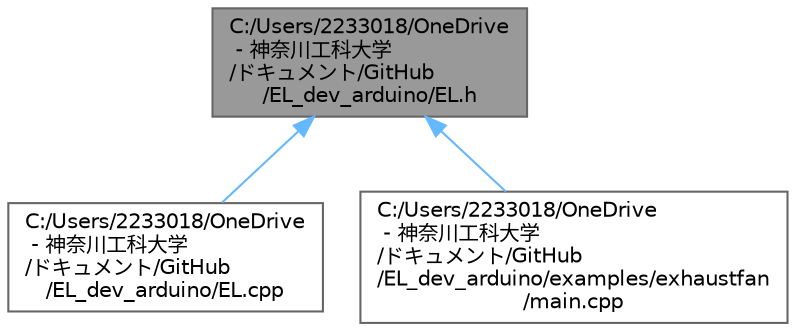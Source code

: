 digraph "C:/Users/2233018/OneDrive - 神奈川工科大学/ドキュメント/GitHub/EL_dev_arduino/EL.h"
{
 // LATEX_PDF_SIZE
  bgcolor="transparent";
  edge [fontname=Helvetica,fontsize=10,labelfontname=Helvetica,labelfontsize=10];
  node [fontname=Helvetica,fontsize=10,shape=box,height=0.2,width=0.4];
  Node1 [label="C:/Users/2233018/OneDrive\l - 神奈川工科大学\l/ドキュメント/GitHub\l/EL_dev_arduino/EL.h",height=0.2,width=0.4,color="gray40", fillcolor="grey60", style="filled", fontcolor="black",tooltip="ECHONET Lite protocol for Arduino"];
  Node1 -> Node2 [dir="back",color="steelblue1",style="solid"];
  Node2 [label="C:/Users/2233018/OneDrive\l - 神奈川工科大学\l/ドキュメント/GitHub\l/EL_dev_arduino/EL.cpp",height=0.2,width=0.4,color="grey40", fillcolor="white", style="filled",URL="$_e_l_8cpp.html",tooltip="ECHONET Lite protocol for Arduino"];
  Node1 -> Node3 [dir="back",color="steelblue1",style="solid"];
  Node3 [label="C:/Users/2233018/OneDrive\l - 神奈川工科大学\l/ドキュメント/GitHub\l/EL_dev_arduino/examples/exhaustfan\l/main.cpp",height=0.2,width=0.4,color="grey40", fillcolor="white", style="filled",URL="$main_8cpp.html",tooltip=" "];
}
